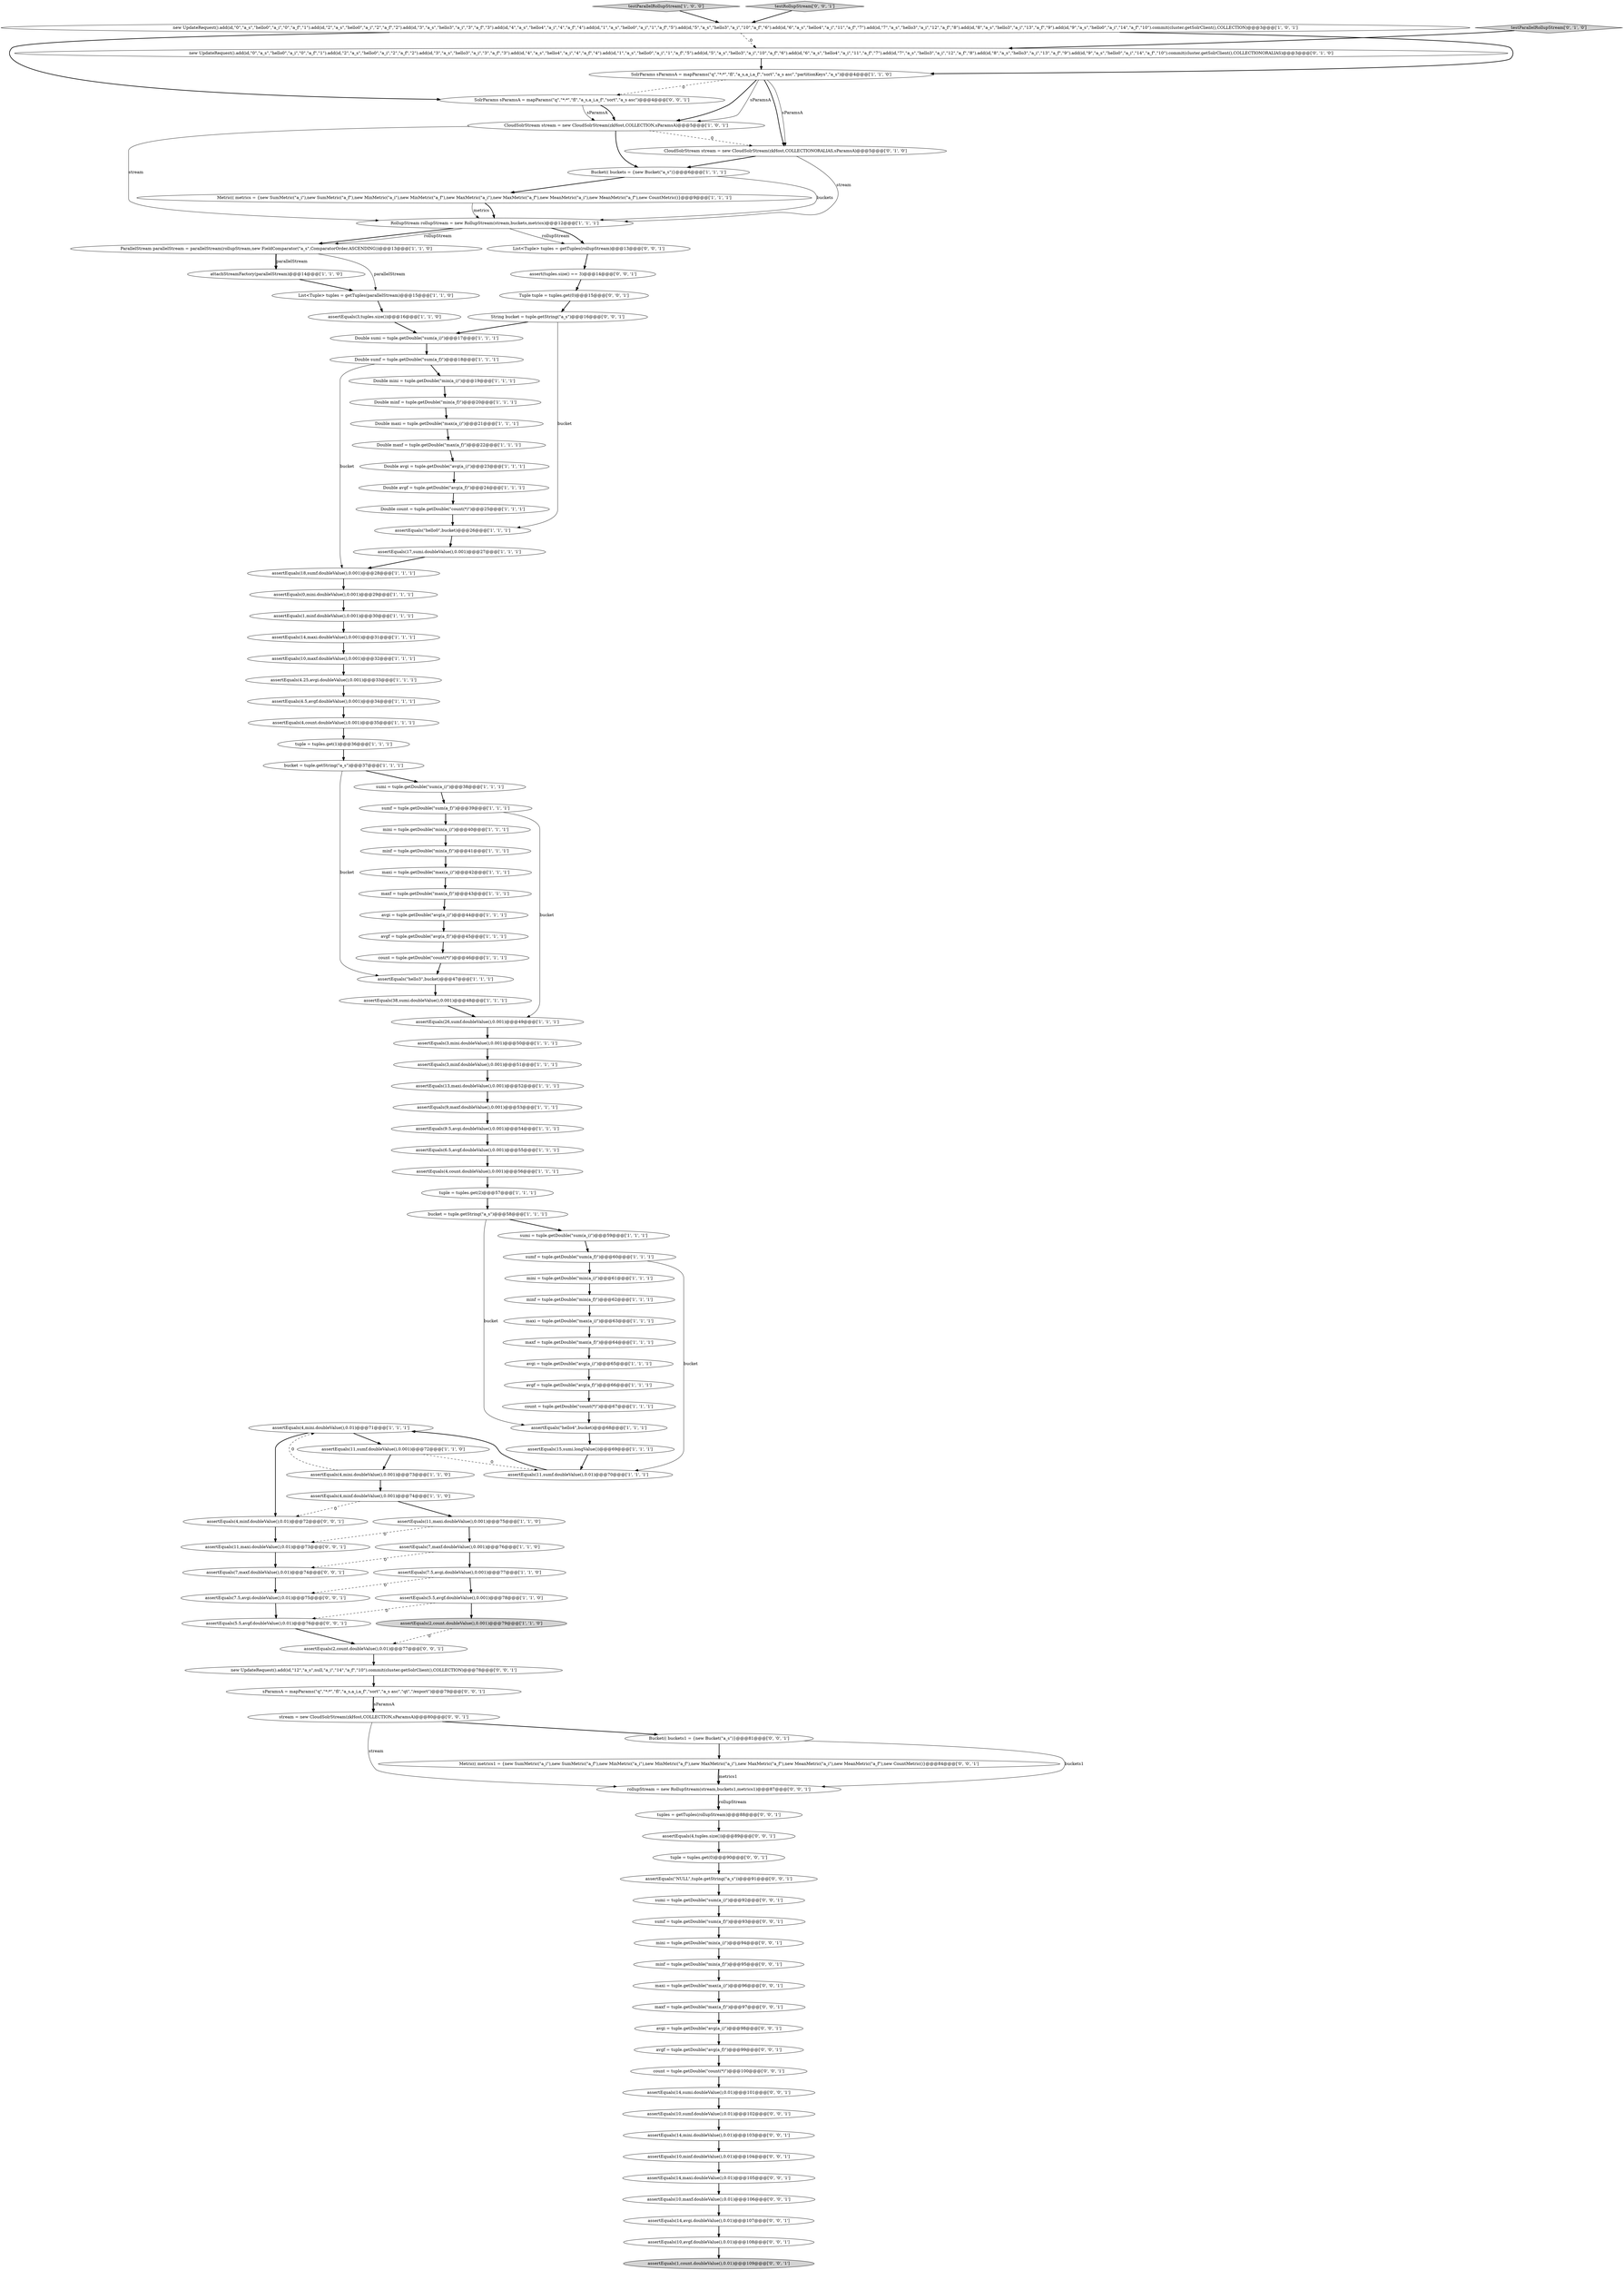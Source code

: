 digraph {
95 [style = filled, label = "rollupStream = new RollupStream(stream,buckets1,metrics1)@@@87@@@['0', '0', '1']", fillcolor = white, shape = ellipse image = "AAA0AAABBB3BBB"];
2 [style = filled, label = "sumf = tuple.getDouble(\"sum(a_f)\")@@@39@@@['1', '1', '1']", fillcolor = white, shape = ellipse image = "AAA0AAABBB1BBB"];
15 [style = filled, label = "assertEquals(4,mini.doubleValue(),0.001)@@@73@@@['1', '1', '0']", fillcolor = white, shape = ellipse image = "AAA0AAABBB1BBB"];
60 [style = filled, label = "assertEquals(17,sumi.doubleValue(),0.001)@@@27@@@['1', '1', '1']", fillcolor = white, shape = ellipse image = "AAA0AAABBB1BBB"];
17 [style = filled, label = "assertEquals(\"hello4\",bucket)@@@68@@@['1', '1', '1']", fillcolor = white, shape = ellipse image = "AAA0AAABBB1BBB"];
50 [style = filled, label = "SolrParams sParamsA = mapParams(\"q\",\"*:*\",\"fl\",\"a_s,a_i,a_f\",\"sort\",\"a_s asc\",\"partitionKeys\",\"a_s\")@@@4@@@['1', '1', '0']", fillcolor = white, shape = ellipse image = "AAA0AAABBB1BBB"];
83 [style = filled, label = "String bucket = tuple.getString(\"a_s\")@@@16@@@['0', '0', '1']", fillcolor = white, shape = ellipse image = "AAA0AAABBB3BBB"];
107 [style = filled, label = "maxf = tuple.getDouble(\"max(a_f)\")@@@97@@@['0', '0', '1']", fillcolor = white, shape = ellipse image = "AAA0AAABBB3BBB"];
21 [style = filled, label = "assertEquals(13,maxi.doubleValue(),0.001)@@@52@@@['1', '1', '1']", fillcolor = white, shape = ellipse image = "AAA0AAABBB1BBB"];
89 [style = filled, label = "tuple = tuples.get(0)@@@90@@@['0', '0', '1']", fillcolor = white, shape = ellipse image = "AAA0AAABBB3BBB"];
12 [style = filled, label = "assertEquals(2,count.doubleValue(),0.001)@@@79@@@['1', '1', '0']", fillcolor = lightgray, shape = ellipse image = "AAA0AAABBB1BBB"];
77 [style = filled, label = "assertEquals(14,mini.doubleValue(),0.01)@@@103@@@['0', '0', '1']", fillcolor = white, shape = ellipse image = "AAA0AAABBB3BBB"];
66 [style = filled, label = "assertEquals(7.5,avgi.doubleValue(),0.001)@@@77@@@['1', '1', '0']", fillcolor = white, shape = ellipse image = "AAA0AAABBB1BBB"];
65 [style = filled, label = "ParallelStream parallelStream = parallelStream(rollupStream,new FieldComparator(\"a_s\",ComparatorOrder.ASCENDING))@@@13@@@['1', '1', '0']", fillcolor = white, shape = ellipse image = "AAA0AAABBB1BBB"];
30 [style = filled, label = "avgf = tuple.getDouble(\"avg(a_f)\")@@@66@@@['1', '1', '1']", fillcolor = white, shape = ellipse image = "AAA0AAABBB1BBB"];
105 [style = filled, label = "Tuple tuple = tuples.get(0)@@@15@@@['0', '0', '1']", fillcolor = white, shape = ellipse image = "AAA0AAABBB3BBB"];
18 [style = filled, label = "assertEquals(4,count.doubleValue(),0.001)@@@35@@@['1', '1', '1']", fillcolor = white, shape = ellipse image = "AAA0AAABBB1BBB"];
73 [style = filled, label = "Double mini = tuple.getDouble(\"min(a_i)\")@@@19@@@['1', '1', '1']", fillcolor = white, shape = ellipse image = "AAA0AAABBB1BBB"];
74 [style = filled, label = "CloudSolrStream stream = new CloudSolrStream(zkHost,COLLECTIONORALIAS,sParamsA)@@@5@@@['0', '1', '0']", fillcolor = white, shape = ellipse image = "AAA1AAABBB2BBB"];
114 [style = filled, label = "assert(tuples.size() == 3)@@@14@@@['0', '0', '1']", fillcolor = white, shape = ellipse image = "AAA0AAABBB3BBB"];
82 [style = filled, label = "assertEquals(10,minf.doubleValue(),0.01)@@@104@@@['0', '0', '1']", fillcolor = white, shape = ellipse image = "AAA0AAABBB3BBB"];
71 [style = filled, label = "maxf = tuple.getDouble(\"max(a_f)\")@@@43@@@['1', '1', '1']", fillcolor = white, shape = ellipse image = "AAA0AAABBB1BBB"];
31 [style = filled, label = "tuple = tuples.get(1)@@@36@@@['1', '1', '1']", fillcolor = white, shape = ellipse image = "AAA0AAABBB1BBB"];
14 [style = filled, label = "Double avgi = tuple.getDouble(\"avg(a_i)\")@@@23@@@['1', '1', '1']", fillcolor = white, shape = ellipse image = "AAA0AAABBB1BBB"];
91 [style = filled, label = "SolrParams sParamsA = mapParams(\"q\",\"*:*\",\"fl\",\"a_s,a_i,a_f\",\"sort\",\"a_s asc\")@@@4@@@['0', '0', '1']", fillcolor = white, shape = ellipse image = "AAA0AAABBB3BBB"];
1 [style = filled, label = "minf = tuple.getDouble(\"min(a_f)\")@@@62@@@['1', '1', '1']", fillcolor = white, shape = ellipse image = "AAA0AAABBB1BBB"];
38 [style = filled, label = "mini = tuple.getDouble(\"min(a_i)\")@@@61@@@['1', '1', '1']", fillcolor = white, shape = ellipse image = "AAA0AAABBB1BBB"];
112 [style = filled, label = "assertEquals(10,maxf.doubleValue(),0.01)@@@106@@@['0', '0', '1']", fillcolor = white, shape = ellipse image = "AAA0AAABBB3BBB"];
87 [style = filled, label = "sumi = tuple.getDouble(\"sum(a_i)\")@@@92@@@['0', '0', '1']", fillcolor = white, shape = ellipse image = "AAA0AAABBB3BBB"];
104 [style = filled, label = "List<Tuple> tuples = getTuples(rollupStream)@@@13@@@['0', '0', '1']", fillcolor = white, shape = ellipse image = "AAA0AAABBB3BBB"];
116 [style = filled, label = "minf = tuple.getDouble(\"min(a_f)\")@@@95@@@['0', '0', '1']", fillcolor = white, shape = ellipse image = "AAA0AAABBB3BBB"];
70 [style = filled, label = "Double avgf = tuple.getDouble(\"avg(a_f)\")@@@24@@@['1', '1', '1']", fillcolor = white, shape = ellipse image = "AAA0AAABBB1BBB"];
10 [style = filled, label = "assertEquals(15,sumi.longValue())@@@69@@@['1', '1', '1']", fillcolor = white, shape = ellipse image = "AAA0AAABBB1BBB"];
101 [style = filled, label = "avgf = tuple.getDouble(\"avg(a_f)\")@@@99@@@['0', '0', '1']", fillcolor = white, shape = ellipse image = "AAA0AAABBB3BBB"];
88 [style = filled, label = "assertEquals(14,maxi.doubleValue(),0.01)@@@105@@@['0', '0', '1']", fillcolor = white, shape = ellipse image = "AAA0AAABBB3BBB"];
86 [style = filled, label = "assertEquals(2,count.doubleValue(),0.01)@@@77@@@['0', '0', '1']", fillcolor = white, shape = ellipse image = "AAA0AAABBB3BBB"];
3 [style = filled, label = "assertEquals(\"hello3\",bucket)@@@47@@@['1', '1', '1']", fillcolor = white, shape = ellipse image = "AAA0AAABBB1BBB"];
25 [style = filled, label = "Double maxf = tuple.getDouble(\"max(a_f)\")@@@22@@@['1', '1', '1']", fillcolor = white, shape = ellipse image = "AAA0AAABBB1BBB"];
5 [style = filled, label = "assertEquals(9,maxf.doubleValue(),0.001)@@@53@@@['1', '1', '1']", fillcolor = white, shape = ellipse image = "AAA0AAABBB1BBB"];
35 [style = filled, label = "testParallelRollupStream['1', '0', '0']", fillcolor = lightgray, shape = diamond image = "AAA0AAABBB1BBB"];
72 [style = filled, label = "bucket = tuple.getString(\"a_s\")@@@58@@@['1', '1', '1']", fillcolor = white, shape = ellipse image = "AAA0AAABBB1BBB"];
22 [style = filled, label = "avgi = tuple.getDouble(\"avg(a_i)\")@@@44@@@['1', '1', '1']", fillcolor = white, shape = ellipse image = "AAA0AAABBB1BBB"];
67 [style = filled, label = "assertEquals(4,mini.doubleValue(),0.01)@@@71@@@['1', '1', '1']", fillcolor = white, shape = ellipse image = "AAA0AAABBB1BBB"];
37 [style = filled, label = "assertEquals(14,maxi.doubleValue(),0.001)@@@31@@@['1', '1', '1']", fillcolor = white, shape = ellipse image = "AAA0AAABBB1BBB"];
97 [style = filled, label = "stream = new CloudSolrStream(zkHost,COLLECTION,sParamsA)@@@80@@@['0', '0', '1']", fillcolor = white, shape = ellipse image = "AAA0AAABBB3BBB"];
106 [style = filled, label = "assertEquals(14,avgi.doubleValue(),0.01)@@@107@@@['0', '0', '1']", fillcolor = white, shape = ellipse image = "AAA0AAABBB3BBB"];
19 [style = filled, label = "assertEquals(11,sumf.doubleValue(),0.01)@@@70@@@['1', '1', '1']", fillcolor = white, shape = ellipse image = "AAA0AAABBB1BBB"];
69 [style = filled, label = "assertEquals(26,sumf.doubleValue(),0.001)@@@49@@@['1', '1', '1']", fillcolor = white, shape = ellipse image = "AAA0AAABBB1BBB"];
29 [style = filled, label = "sumi = tuple.getDouble(\"sum(a_i)\")@@@59@@@['1', '1', '1']", fillcolor = white, shape = ellipse image = "AAA0AAABBB1BBB"];
11 [style = filled, label = "assertEquals(38,sumi.doubleValue(),0.001)@@@48@@@['1', '1', '1']", fillcolor = white, shape = ellipse image = "AAA0AAABBB1BBB"];
54 [style = filled, label = "assertEquals(1,minf.doubleValue(),0.001)@@@30@@@['1', '1', '1']", fillcolor = white, shape = ellipse image = "AAA0AAABBB1BBB"];
62 [style = filled, label = "assertEquals(\"hello0\",bucket)@@@26@@@['1', '1', '1']", fillcolor = white, shape = ellipse image = "AAA0AAABBB1BBB"];
16 [style = filled, label = "Double sumi = tuple.getDouble(\"sum(a_i)\")@@@17@@@['1', '1', '1']", fillcolor = white, shape = ellipse image = "AAA0AAABBB1BBB"];
40 [style = filled, label = "attachStreamFactory(parallelStream)@@@14@@@['1', '1', '0']", fillcolor = white, shape = ellipse image = "AAA0AAABBB1BBB"];
58 [style = filled, label = "assertEquals(4,minf.doubleValue(),0.001)@@@74@@@['1', '1', '0']", fillcolor = white, shape = ellipse image = "AAA0AAABBB1BBB"];
98 [style = filled, label = "assertEquals(4,tuples.size())@@@89@@@['0', '0', '1']", fillcolor = white, shape = ellipse image = "AAA0AAABBB3BBB"];
109 [style = filled, label = "Bucket(( buckets1 = {new Bucket(\"a_s\")}@@@81@@@['0', '0', '1']", fillcolor = white, shape = ellipse image = "AAA0AAABBB3BBB"];
93 [style = filled, label = "avgi = tuple.getDouble(\"avg(a_i)\")@@@98@@@['0', '0', '1']", fillcolor = white, shape = ellipse image = "AAA0AAABBB3BBB"];
99 [style = filled, label = "assertEquals(7.5,avgi.doubleValue(),0.01)@@@75@@@['0', '0', '1']", fillcolor = white, shape = ellipse image = "AAA0AAABBB3BBB"];
13 [style = filled, label = "assertEquals(0,mini.doubleValue(),0.001)@@@29@@@['1', '1', '1']", fillcolor = white, shape = ellipse image = "AAA0AAABBB1BBB"];
8 [style = filled, label = "assertEquals(5.5,avgf.doubleValue(),0.001)@@@78@@@['1', '1', '0']", fillcolor = white, shape = ellipse image = "AAA0AAABBB1BBB"];
96 [style = filled, label = "new UpdateRequest().add(id,\"12\",\"a_s\",null,\"a_i\",\"14\",\"a_f\",\"10\").commit(cluster.getSolrClient(),COLLECTION)@@@78@@@['0', '0', '1']", fillcolor = white, shape = ellipse image = "AAA0AAABBB3BBB"];
90 [style = filled, label = "assertEquals(7,maxf.doubleValue(),0.01)@@@74@@@['0', '0', '1']", fillcolor = white, shape = ellipse image = "AAA0AAABBB3BBB"];
103 [style = filled, label = "sParamsA = mapParams(\"q\",\"*:*\",\"fl\",\"a_s,a_i,a_f\",\"sort\",\"a_s asc\",\"qt\",\"/export\")@@@79@@@['0', '0', '1']", fillcolor = white, shape = ellipse image = "AAA0AAABBB3BBB"];
76 [style = filled, label = "new UpdateRequest().add(id,\"0\",\"a_s\",\"hello0\",\"a_i\",\"0\",\"a_f\",\"1\").add(id,\"2\",\"a_s\",\"hello0\",\"a_i\",\"2\",\"a_f\",\"2\").add(id,\"3\",\"a_s\",\"hello3\",\"a_i\",\"3\",\"a_f\",\"3\").add(id,\"4\",\"a_s\",\"hello4\",\"a_i\",\"4\",\"a_f\",\"4\").add(id,\"1\",\"a_s\",\"hello0\",\"a_i\",\"1\",\"a_f\",\"5\").add(id,\"5\",\"a_s\",\"hello3\",\"a_i\",\"10\",\"a_f\",\"6\").add(id,\"6\",\"a_s\",\"hello4\",\"a_i\",\"11\",\"a_f\",\"7\").add(id,\"7\",\"a_s\",\"hello3\",\"a_i\",\"12\",\"a_f\",\"8\").add(id,\"8\",\"a_s\",\"hello3\",\"a_i\",\"13\",\"a_f\",\"9\").add(id,\"9\",\"a_s\",\"hello0\",\"a_i\",\"14\",\"a_f\",\"10\").commit(cluster.getSolrClient(),COLLECTIONORALIAS)@@@3@@@['0', '1', '0']", fillcolor = white, shape = ellipse image = "AAA1AAABBB2BBB"];
55 [style = filled, label = "maxf = tuple.getDouble(\"max(a_f)\")@@@64@@@['1', '1', '1']", fillcolor = white, shape = ellipse image = "AAA0AAABBB1BBB"];
63 [style = filled, label = "assertEquals(3,mini.doubleValue(),0.001)@@@50@@@['1', '1', '1']", fillcolor = white, shape = ellipse image = "AAA0AAABBB1BBB"];
46 [style = filled, label = "assertEquals(11,maxi.doubleValue(),0.001)@@@75@@@['1', '1', '0']", fillcolor = white, shape = ellipse image = "AAA0AAABBB1BBB"];
92 [style = filled, label = "Metric(( metrics1 = {new SumMetric(\"a_i\"),new SumMetric(\"a_f\"),new MinMetric(\"a_i\"),new MinMetric(\"a_f\"),new MaxMetric(\"a_i\"),new MaxMetric(\"a_f\"),new MeanMetric(\"a_i\"),new MeanMetric(\"a_f\"),new CountMetric()}@@@84@@@['0', '0', '1']", fillcolor = white, shape = ellipse image = "AAA0AAABBB3BBB"];
78 [style = filled, label = "assertEquals(5.5,avgf.doubleValue(),0.01)@@@76@@@['0', '0', '1']", fillcolor = white, shape = ellipse image = "AAA0AAABBB3BBB"];
33 [style = filled, label = "assertEquals(4,count.doubleValue(),0.001)@@@56@@@['1', '1', '1']", fillcolor = white, shape = ellipse image = "AAA0AAABBB1BBB"];
34 [style = filled, label = "maxi = tuple.getDouble(\"max(a_i)\")@@@63@@@['1', '1', '1']", fillcolor = white, shape = ellipse image = "AAA0AAABBB1BBB"];
113 [style = filled, label = "tuples = getTuples(rollupStream)@@@88@@@['0', '0', '1']", fillcolor = white, shape = ellipse image = "AAA0AAABBB3BBB"];
28 [style = filled, label = "List<Tuple> tuples = getTuples(parallelStream)@@@15@@@['1', '1', '0']", fillcolor = white, shape = ellipse image = "AAA0AAABBB1BBB"];
4 [style = filled, label = "count = tuple.getDouble(\"count(*)\")@@@46@@@['1', '1', '1']", fillcolor = white, shape = ellipse image = "AAA0AAABBB1BBB"];
43 [style = filled, label = "RollupStream rollupStream = new RollupStream(stream,buckets,metrics)@@@12@@@['1', '1', '1']", fillcolor = white, shape = ellipse image = "AAA0AAABBB1BBB"];
110 [style = filled, label = "assertEquals(10,sumf.doubleValue(),0.01)@@@102@@@['0', '0', '1']", fillcolor = white, shape = ellipse image = "AAA0AAABBB3BBB"];
56 [style = filled, label = "mini = tuple.getDouble(\"min(a_i)\")@@@40@@@['1', '1', '1']", fillcolor = white, shape = ellipse image = "AAA0AAABBB1BBB"];
52 [style = filled, label = "tuple = tuples.get(2)@@@57@@@['1', '1', '1']", fillcolor = white, shape = ellipse image = "AAA0AAABBB1BBB"];
84 [style = filled, label = "assertEquals(1,count.doubleValue(),0.01)@@@109@@@['0', '0', '1']", fillcolor = lightgray, shape = ellipse image = "AAA0AAABBB3BBB"];
81 [style = filled, label = "assertEquals(14,sumi.doubleValue(),0.01)@@@101@@@['0', '0', '1']", fillcolor = white, shape = ellipse image = "AAA0AAABBB3BBB"];
61 [style = filled, label = "bucket = tuple.getString(\"a_s\")@@@37@@@['1', '1', '1']", fillcolor = white, shape = ellipse image = "AAA0AAABBB1BBB"];
6 [style = filled, label = "avgi = tuple.getDouble(\"avg(a_i)\")@@@65@@@['1', '1', '1']", fillcolor = white, shape = ellipse image = "AAA0AAABBB1BBB"];
24 [style = filled, label = "assertEquals(11,sumf.doubleValue(),0.001)@@@72@@@['1', '1', '0']", fillcolor = white, shape = ellipse image = "AAA0AAABBB1BBB"];
59 [style = filled, label = "assertEquals(4.25,avgi.doubleValue(),0.001)@@@33@@@['1', '1', '1']", fillcolor = white, shape = ellipse image = "AAA0AAABBB1BBB"];
36 [style = filled, label = "assertEquals(3,minf.doubleValue(),0.001)@@@51@@@['1', '1', '1']", fillcolor = white, shape = ellipse image = "AAA0AAABBB1BBB"];
39 [style = filled, label = "assertEquals(3,tuples.size())@@@16@@@['1', '1', '0']", fillcolor = white, shape = ellipse image = "AAA0AAABBB1BBB"];
45 [style = filled, label = "assertEquals(18,sumf.doubleValue(),0.001)@@@28@@@['1', '1', '1']", fillcolor = white, shape = ellipse image = "AAA0AAABBB1BBB"];
80 [style = filled, label = "assertEquals(\"NULL\",tuple.getString(\"a_s\"))@@@91@@@['0', '0', '1']", fillcolor = white, shape = ellipse image = "AAA0AAABBB3BBB"];
47 [style = filled, label = "new UpdateRequest().add(id,\"0\",\"a_s\",\"hello0\",\"a_i\",\"0\",\"a_f\",\"1\").add(id,\"2\",\"a_s\",\"hello0\",\"a_i\",\"2\",\"a_f\",\"2\").add(id,\"3\",\"a_s\",\"hello3\",\"a_i\",\"3\",\"a_f\",\"3\").add(id,\"4\",\"a_s\",\"hello4\",\"a_i\",\"4\",\"a_f\",\"4\").add(id,\"1\",\"a_s\",\"hello0\",\"a_i\",\"1\",\"a_f\",\"5\").add(id,\"5\",\"a_s\",\"hello3\",\"a_i\",\"10\",\"a_f\",\"6\").add(id,\"6\",\"a_s\",\"hello4\",\"a_i\",\"11\",\"a_f\",\"7\").add(id,\"7\",\"a_s\",\"hello3\",\"a_i\",\"12\",\"a_f\",\"8\").add(id,\"8\",\"a_s\",\"hello3\",\"a_i\",\"13\",\"a_f\",\"9\").add(id,\"9\",\"a_s\",\"hello0\",\"a_i\",\"14\",\"a_f\",\"10\").commit(cluster.getSolrClient(),COLLECTION)@@@3@@@['1', '0', '1']", fillcolor = white, shape = ellipse image = "AAA0AAABBB1BBB"];
20 [style = filled, label = "Double maxi = tuple.getDouble(\"max(a_i)\")@@@21@@@['1', '1', '1']", fillcolor = white, shape = ellipse image = "AAA0AAABBB1BBB"];
48 [style = filled, label = "assertEquals(9.5,avgi.doubleValue(),0.001)@@@54@@@['1', '1', '1']", fillcolor = white, shape = ellipse image = "AAA0AAABBB1BBB"];
94 [style = filled, label = "assertEquals(11,maxi.doubleValue(),0.01)@@@73@@@['0', '0', '1']", fillcolor = white, shape = ellipse image = "AAA0AAABBB3BBB"];
9 [style = filled, label = "maxi = tuple.getDouble(\"max(a_i)\")@@@42@@@['1', '1', '1']", fillcolor = white, shape = ellipse image = "AAA0AAABBB1BBB"];
7 [style = filled, label = "CloudSolrStream stream = new CloudSolrStream(zkHost,COLLECTION,sParamsA)@@@5@@@['1', '0', '1']", fillcolor = white, shape = ellipse image = "AAA0AAABBB1BBB"];
23 [style = filled, label = "sumf = tuple.getDouble(\"sum(a_f)\")@@@60@@@['1', '1', '1']", fillcolor = white, shape = ellipse image = "AAA0AAABBB1BBB"];
115 [style = filled, label = "assertEquals(4,minf.doubleValue(),0.01)@@@72@@@['0', '0', '1']", fillcolor = white, shape = ellipse image = "AAA0AAABBB3BBB"];
27 [style = filled, label = "Double count = tuple.getDouble(\"count(*)\")@@@25@@@['1', '1', '1']", fillcolor = white, shape = ellipse image = "AAA0AAABBB1BBB"];
53 [style = filled, label = "Double sumf = tuple.getDouble(\"sum(a_f)\")@@@18@@@['1', '1', '1']", fillcolor = white, shape = ellipse image = "AAA0AAABBB1BBB"];
75 [style = filled, label = "testParallelRollupStream['0', '1', '0']", fillcolor = lightgray, shape = diamond image = "AAA0AAABBB2BBB"];
49 [style = filled, label = "assertEquals(6.5,avgf.doubleValue(),0.001)@@@55@@@['1', '1', '1']", fillcolor = white, shape = ellipse image = "AAA0AAABBB1BBB"];
111 [style = filled, label = "sumf = tuple.getDouble(\"sum(a_f)\")@@@93@@@['0', '0', '1']", fillcolor = white, shape = ellipse image = "AAA0AAABBB3BBB"];
32 [style = filled, label = "sumi = tuple.getDouble(\"sum(a_i)\")@@@38@@@['1', '1', '1']", fillcolor = white, shape = ellipse image = "AAA0AAABBB1BBB"];
51 [style = filled, label = "assertEquals(10,maxf.doubleValue(),0.001)@@@32@@@['1', '1', '1']", fillcolor = white, shape = ellipse image = "AAA0AAABBB1BBB"];
100 [style = filled, label = "count = tuple.getDouble(\"count(*)\")@@@100@@@['0', '0', '1']", fillcolor = white, shape = ellipse image = "AAA0AAABBB3BBB"];
26 [style = filled, label = "assertEquals(4.5,avgf.doubleValue(),0.001)@@@34@@@['1', '1', '1']", fillcolor = white, shape = ellipse image = "AAA0AAABBB1BBB"];
102 [style = filled, label = "assertEquals(10,avgf.doubleValue(),0.01)@@@108@@@['0', '0', '1']", fillcolor = white, shape = ellipse image = "AAA0AAABBB3BBB"];
44 [style = filled, label = "avgf = tuple.getDouble(\"avg(a_f)\")@@@45@@@['1', '1', '1']", fillcolor = white, shape = ellipse image = "AAA0AAABBB1BBB"];
0 [style = filled, label = "Metric(( metrics = {new SumMetric(\"a_i\"),new SumMetric(\"a_f\"),new MinMetric(\"a_i\"),new MinMetric(\"a_f\"),new MaxMetric(\"a_i\"),new MaxMetric(\"a_f\"),new MeanMetric(\"a_i\"),new MeanMetric(\"a_f\"),new CountMetric()}@@@9@@@['1', '1', '1']", fillcolor = white, shape = ellipse image = "AAA0AAABBB1BBB"];
42 [style = filled, label = "Bucket(( buckets = {new Bucket(\"a_s\")}@@@6@@@['1', '1', '1']", fillcolor = white, shape = ellipse image = "AAA0AAABBB1BBB"];
85 [style = filled, label = "testRollupStream['0', '0', '1']", fillcolor = lightgray, shape = diamond image = "AAA0AAABBB3BBB"];
79 [style = filled, label = "maxi = tuple.getDouble(\"max(a_i)\")@@@96@@@['0', '0', '1']", fillcolor = white, shape = ellipse image = "AAA0AAABBB3BBB"];
41 [style = filled, label = "Double minf = tuple.getDouble(\"min(a_f)\")@@@20@@@['1', '1', '1']", fillcolor = white, shape = ellipse image = "AAA0AAABBB1BBB"];
64 [style = filled, label = "count = tuple.getDouble(\"count(*)\")@@@67@@@['1', '1', '1']", fillcolor = white, shape = ellipse image = "AAA0AAABBB1BBB"];
68 [style = filled, label = "minf = tuple.getDouble(\"min(a_f)\")@@@41@@@['1', '1', '1']", fillcolor = white, shape = ellipse image = "AAA0AAABBB1BBB"];
57 [style = filled, label = "assertEquals(7,maxf.doubleValue(),0.001)@@@76@@@['1', '1', '0']", fillcolor = white, shape = ellipse image = "AAA0AAABBB1BBB"];
108 [style = filled, label = "mini = tuple.getDouble(\"min(a_i)\")@@@94@@@['0', '0', '1']", fillcolor = white, shape = ellipse image = "AAA0AAABBB3BBB"];
104->114 [style = bold, label=""];
69->63 [style = bold, label=""];
7->42 [style = bold, label=""];
12->86 [style = dashed, label="0"];
37->51 [style = bold, label=""];
33->52 [style = bold, label=""];
99->78 [style = bold, label=""];
40->28 [style = bold, label=""];
86->96 [style = bold, label=""];
71->22 [style = bold, label=""];
64->17 [style = bold, label=""];
15->67 [style = dashed, label="0"];
57->66 [style = bold, label=""];
94->90 [style = bold, label=""];
20->25 [style = bold, label=""];
36->21 [style = bold, label=""];
96->103 [style = bold, label=""];
51->59 [style = bold, label=""];
73->41 [style = bold, label=""];
7->43 [style = solid, label="stream"];
11->69 [style = bold, label=""];
28->39 [style = bold, label=""];
103->97 [style = bold, label=""];
24->19 [style = dashed, label="0"];
95->113 [style = bold, label=""];
34->55 [style = bold, label=""];
116->79 [style = bold, label=""];
23->38 [style = bold, label=""];
45->13 [style = bold, label=""];
67->24 [style = bold, label=""];
7->74 [style = dashed, label="0"];
49->33 [style = bold, label=""];
2->69 [style = solid, label="bucket"];
61->3 [style = solid, label="bucket"];
59->26 [style = bold, label=""];
4->3 [style = bold, label=""];
47->91 [style = bold, label=""];
57->90 [style = dashed, label="0"];
67->115 [style = bold, label=""];
105->83 [style = bold, label=""];
26->18 [style = bold, label=""];
31->61 [style = bold, label=""];
65->28 [style = solid, label="parallelStream"];
101->100 [style = bold, label=""];
39->16 [style = bold, label=""];
44->4 [style = bold, label=""];
56->68 [style = bold, label=""];
87->111 [style = bold, label=""];
25->14 [style = bold, label=""];
72->17 [style = solid, label="bucket"];
23->19 [style = solid, label="bucket"];
50->91 [style = dashed, label="0"];
16->53 [style = bold, label=""];
108->116 [style = bold, label=""];
75->76 [style = bold, label=""];
91->7 [style = bold, label=""];
72->29 [style = bold, label=""];
50->74 [style = bold, label=""];
32->2 [style = bold, label=""];
112->106 [style = bold, label=""];
74->43 [style = solid, label="stream"];
55->6 [style = bold, label=""];
43->104 [style = solid, label="rollupStream"];
76->50 [style = bold, label=""];
82->88 [style = bold, label=""];
62->60 [style = bold, label=""];
60->45 [style = bold, label=""];
50->7 [style = solid, label="sParamsA"];
18->31 [style = bold, label=""];
27->62 [style = bold, label=""];
89->80 [style = bold, label=""];
2->56 [style = bold, label=""];
95->113 [style = solid, label="rollupStream"];
35->47 [style = bold, label=""];
68->9 [style = bold, label=""];
1->34 [style = bold, label=""];
61->32 [style = bold, label=""];
65->40 [style = bold, label=""];
80->87 [style = bold, label=""];
92->95 [style = solid, label="metrics1"];
106->102 [style = bold, label=""];
42->43 [style = solid, label="buckets"];
102->84 [style = bold, label=""];
109->95 [style = solid, label="buckets1"];
46->94 [style = dashed, label="0"];
22->44 [style = bold, label=""];
88->112 [style = bold, label=""];
38->1 [style = bold, label=""];
93->101 [style = bold, label=""];
110->77 [style = bold, label=""];
43->65 [style = bold, label=""];
91->7 [style = solid, label="sParamsA"];
0->43 [style = bold, label=""];
54->37 [style = bold, label=""];
107->93 [style = bold, label=""];
83->62 [style = solid, label="bucket"];
53->45 [style = solid, label="bucket"];
111->108 [style = bold, label=""];
115->94 [style = bold, label=""];
30->64 [style = bold, label=""];
0->43 [style = solid, label="metrics"];
109->92 [style = bold, label=""];
77->82 [style = bold, label=""];
97->109 [style = bold, label=""];
9->71 [style = bold, label=""];
83->16 [style = bold, label=""];
114->105 [style = bold, label=""];
74->42 [style = bold, label=""];
43->65 [style = solid, label="rollupStream"];
50->74 [style = solid, label="sParamsA"];
6->30 [style = bold, label=""];
79->107 [style = bold, label=""];
15->58 [style = bold, label=""];
42->0 [style = bold, label=""];
48->49 [style = bold, label=""];
3->11 [style = bold, label=""];
58->115 [style = dashed, label="0"];
46->57 [style = bold, label=""];
8->12 [style = bold, label=""];
81->110 [style = bold, label=""];
90->99 [style = bold, label=""];
53->73 [style = bold, label=""];
24->15 [style = bold, label=""];
66->99 [style = dashed, label="0"];
113->98 [style = bold, label=""];
103->97 [style = solid, label="sParamsA"];
98->89 [style = bold, label=""];
66->8 [style = bold, label=""];
97->95 [style = solid, label="stream"];
63->36 [style = bold, label=""];
70->27 [style = bold, label=""];
58->46 [style = bold, label=""];
29->23 [style = bold, label=""];
10->19 [style = bold, label=""];
65->40 [style = solid, label="parallelStream"];
47->50 [style = bold, label=""];
21->5 [style = bold, label=""];
52->72 [style = bold, label=""];
14->70 [style = bold, label=""];
43->104 [style = bold, label=""];
5->48 [style = bold, label=""];
92->95 [style = bold, label=""];
78->86 [style = bold, label=""];
100->81 [style = bold, label=""];
8->78 [style = dashed, label="0"];
47->76 [style = dashed, label="0"];
85->47 [style = bold, label=""];
13->54 [style = bold, label=""];
19->67 [style = bold, label=""];
41->20 [style = bold, label=""];
17->10 [style = bold, label=""];
50->7 [style = bold, label=""];
}
